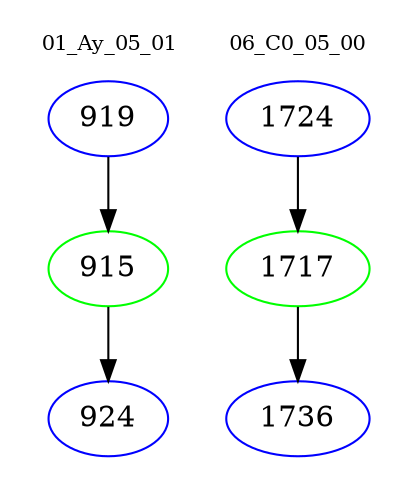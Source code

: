 digraph{
subgraph cluster_0 {
color = white
label = "01_Ay_05_01";
fontsize=10;
T0_919 [label="919", color="blue"]
T0_919 -> T0_915 [color="black"]
T0_915 [label="915", color="green"]
T0_915 -> T0_924 [color="black"]
T0_924 [label="924", color="blue"]
}
subgraph cluster_1 {
color = white
label = "06_C0_05_00";
fontsize=10;
T1_1724 [label="1724", color="blue"]
T1_1724 -> T1_1717 [color="black"]
T1_1717 [label="1717", color="green"]
T1_1717 -> T1_1736 [color="black"]
T1_1736 [label="1736", color="blue"]
}
}
